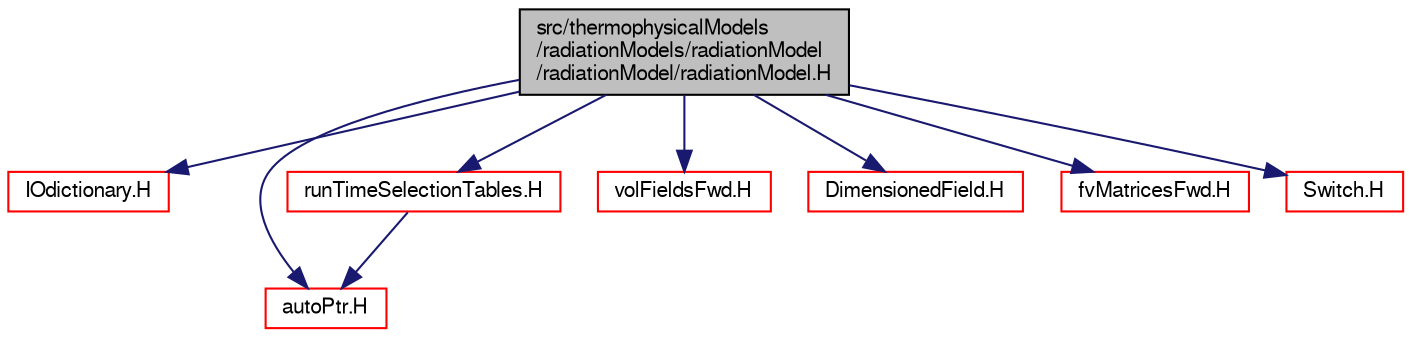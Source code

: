 digraph "src/thermophysicalModels/radiationModels/radiationModel/radiationModel/radiationModel.H"
{
  bgcolor="transparent";
  edge [fontname="FreeSans",fontsize="10",labelfontname="FreeSans",labelfontsize="10"];
  node [fontname="FreeSans",fontsize="10",shape=record];
  Node0 [label="src/thermophysicalModels\l/radiationModels/radiationModel\l/radiationModel/radiationModel.H",height=0.2,width=0.4,color="black", fillcolor="grey75", style="filled", fontcolor="black"];
  Node0 -> Node1 [color="midnightblue",fontsize="10",style="solid",fontname="FreeSans"];
  Node1 [label="IOdictionary.H",height=0.2,width=0.4,color="red",URL="$a09023.html"];
  Node0 -> Node46 [color="midnightblue",fontsize="10",style="solid",fontname="FreeSans"];
  Node46 [label="autoPtr.H",height=0.2,width=0.4,color="red",URL="$a11078.html"];
  Node0 -> Node60 [color="midnightblue",fontsize="10",style="solid",fontname="FreeSans"];
  Node60 [label="runTimeSelectionTables.H",height=0.2,width=0.4,color="red",URL="$a09266.html",tooltip="Macros to ease declaration of run-time selection tables. "];
  Node60 -> Node46 [color="midnightblue",fontsize="10",style="solid",fontname="FreeSans"];
  Node0 -> Node85 [color="midnightblue",fontsize="10",style="solid",fontname="FreeSans"];
  Node85 [label="volFieldsFwd.H",height=0.2,width=0.4,color="red",URL="$a02753.html"];
  Node0 -> Node106 [color="midnightblue",fontsize="10",style="solid",fontname="FreeSans"];
  Node106 [label="DimensionedField.H",height=0.2,width=0.4,color="red",URL="$a09410.html"];
  Node0 -> Node144 [color="midnightblue",fontsize="10",style="solid",fontname="FreeSans"];
  Node144 [label="fvMatricesFwd.H",height=0.2,width=0.4,color="red",URL="$a03275.html",tooltip="Forward declarations of fvMatrix specializations. "];
  Node0 -> Node145 [color="midnightblue",fontsize="10",style="solid",fontname="FreeSans"];
  Node145 [label="Switch.H",height=0.2,width=0.4,color="red",URL="$a12158.html"];
}
